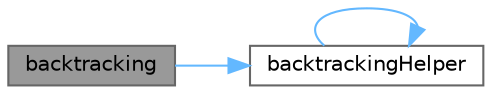 digraph "backtracking"
{
 // LATEX_PDF_SIZE
  bgcolor="transparent";
  edge [fontname=Helvetica,fontsize=10,labelfontname=Helvetica,labelfontsize=10];
  node [fontname=Helvetica,fontsize=10,shape=box,height=0.2,width=0.4];
  rankdir="LR";
  Node1 [id="Node000001",label="backtracking",height=0.2,width=0.4,color="gray40", fillcolor="grey60", style="filled", fontcolor="black",tooltip=" "];
  Node1 -> Node2 [id="edge1_Node000001_Node000002",color="steelblue1",style="solid",tooltip=" "];
  Node2 [id="Node000002",label="backtrackingHelper",height=0.2,width=0.4,color="grey40", fillcolor="white", style="filled",URL="$algorithms_8cpp.html#adaa7463dcb1122523ab9af474315b08c",tooltip="Recursive helper for backtracking solution of 0/1 knapsack."];
  Node2 -> Node2 [id="edge2_Node000002_Node000002",color="steelblue1",style="solid",tooltip=" "];
}
